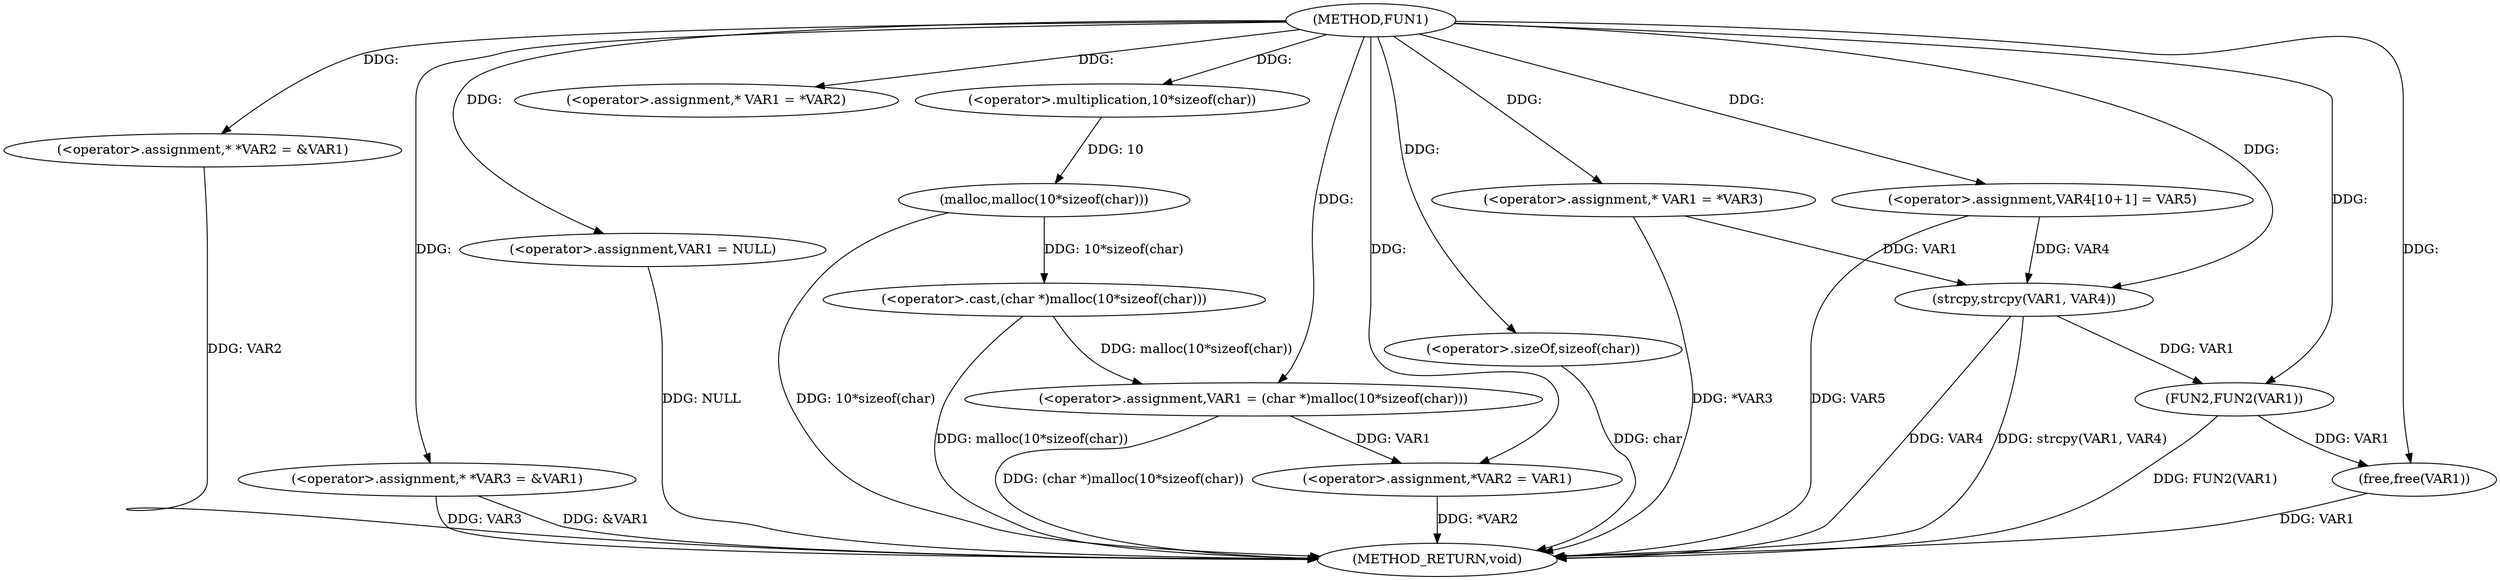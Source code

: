 digraph FUN1 {  
"1000100" [label = "(METHOD,FUN1)" ]
"1000153" [label = "(METHOD_RETURN,void)" ]
"1000104" [label = "(<operator>.assignment,* *VAR2 = &VAR1)" ]
"1000109" [label = "(<operator>.assignment,* *VAR3 = &VAR1)" ]
"1000113" [label = "(<operator>.assignment,VAR1 = NULL)" ]
"1000118" [label = "(<operator>.assignment,* VAR1 = *VAR2)" ]
"1000122" [label = "(<operator>.assignment,VAR1 = (char *)malloc(10*sizeof(char)))" ]
"1000124" [label = "(<operator>.cast,(char *)malloc(10*sizeof(char)))" ]
"1000126" [label = "(malloc,malloc(10*sizeof(char)))" ]
"1000127" [label = "(<operator>.multiplication,10*sizeof(char))" ]
"1000129" [label = "(<operator>.sizeOf,sizeof(char))" ]
"1000131" [label = "(<operator>.assignment,*VAR2 = VAR1)" ]
"1000137" [label = "(<operator>.assignment,* VAR1 = *VAR3)" ]
"1000143" [label = "(<operator>.assignment,VAR4[10+1] = VAR5)" ]
"1000146" [label = "(strcpy,strcpy(VAR1, VAR4))" ]
"1000149" [label = "(FUN2,FUN2(VAR1))" ]
"1000151" [label = "(free,free(VAR1))" ]
  "1000104" -> "1000153"  [ label = "DDG: VAR2"] 
  "1000151" -> "1000153"  [ label = "DDG: VAR1"] 
  "1000113" -> "1000153"  [ label = "DDG: NULL"] 
  "1000126" -> "1000153"  [ label = "DDG: 10*sizeof(char)"] 
  "1000146" -> "1000153"  [ label = "DDG: strcpy(VAR1, VAR4)"] 
  "1000109" -> "1000153"  [ label = "DDG: &VAR1"] 
  "1000129" -> "1000153"  [ label = "DDG: char"] 
  "1000124" -> "1000153"  [ label = "DDG: malloc(10*sizeof(char))"] 
  "1000131" -> "1000153"  [ label = "DDG: *VAR2"] 
  "1000137" -> "1000153"  [ label = "DDG: *VAR3"] 
  "1000149" -> "1000153"  [ label = "DDG: FUN2(VAR1)"] 
  "1000146" -> "1000153"  [ label = "DDG: VAR4"] 
  "1000109" -> "1000153"  [ label = "DDG: VAR3"] 
  "1000143" -> "1000153"  [ label = "DDG: VAR5"] 
  "1000122" -> "1000153"  [ label = "DDG: (char *)malloc(10*sizeof(char))"] 
  "1000100" -> "1000104"  [ label = "DDG: "] 
  "1000100" -> "1000109"  [ label = "DDG: "] 
  "1000100" -> "1000113"  [ label = "DDG: "] 
  "1000100" -> "1000118"  [ label = "DDG: "] 
  "1000124" -> "1000122"  [ label = "DDG: malloc(10*sizeof(char))"] 
  "1000100" -> "1000122"  [ label = "DDG: "] 
  "1000126" -> "1000124"  [ label = "DDG: 10*sizeof(char)"] 
  "1000127" -> "1000126"  [ label = "DDG: 10"] 
  "1000100" -> "1000127"  [ label = "DDG: "] 
  "1000100" -> "1000129"  [ label = "DDG: "] 
  "1000122" -> "1000131"  [ label = "DDG: VAR1"] 
  "1000100" -> "1000131"  [ label = "DDG: "] 
  "1000100" -> "1000137"  [ label = "DDG: "] 
  "1000100" -> "1000143"  [ label = "DDG: "] 
  "1000137" -> "1000146"  [ label = "DDG: VAR1"] 
  "1000100" -> "1000146"  [ label = "DDG: "] 
  "1000143" -> "1000146"  [ label = "DDG: VAR4"] 
  "1000146" -> "1000149"  [ label = "DDG: VAR1"] 
  "1000100" -> "1000149"  [ label = "DDG: "] 
  "1000149" -> "1000151"  [ label = "DDG: VAR1"] 
  "1000100" -> "1000151"  [ label = "DDG: "] 
}
